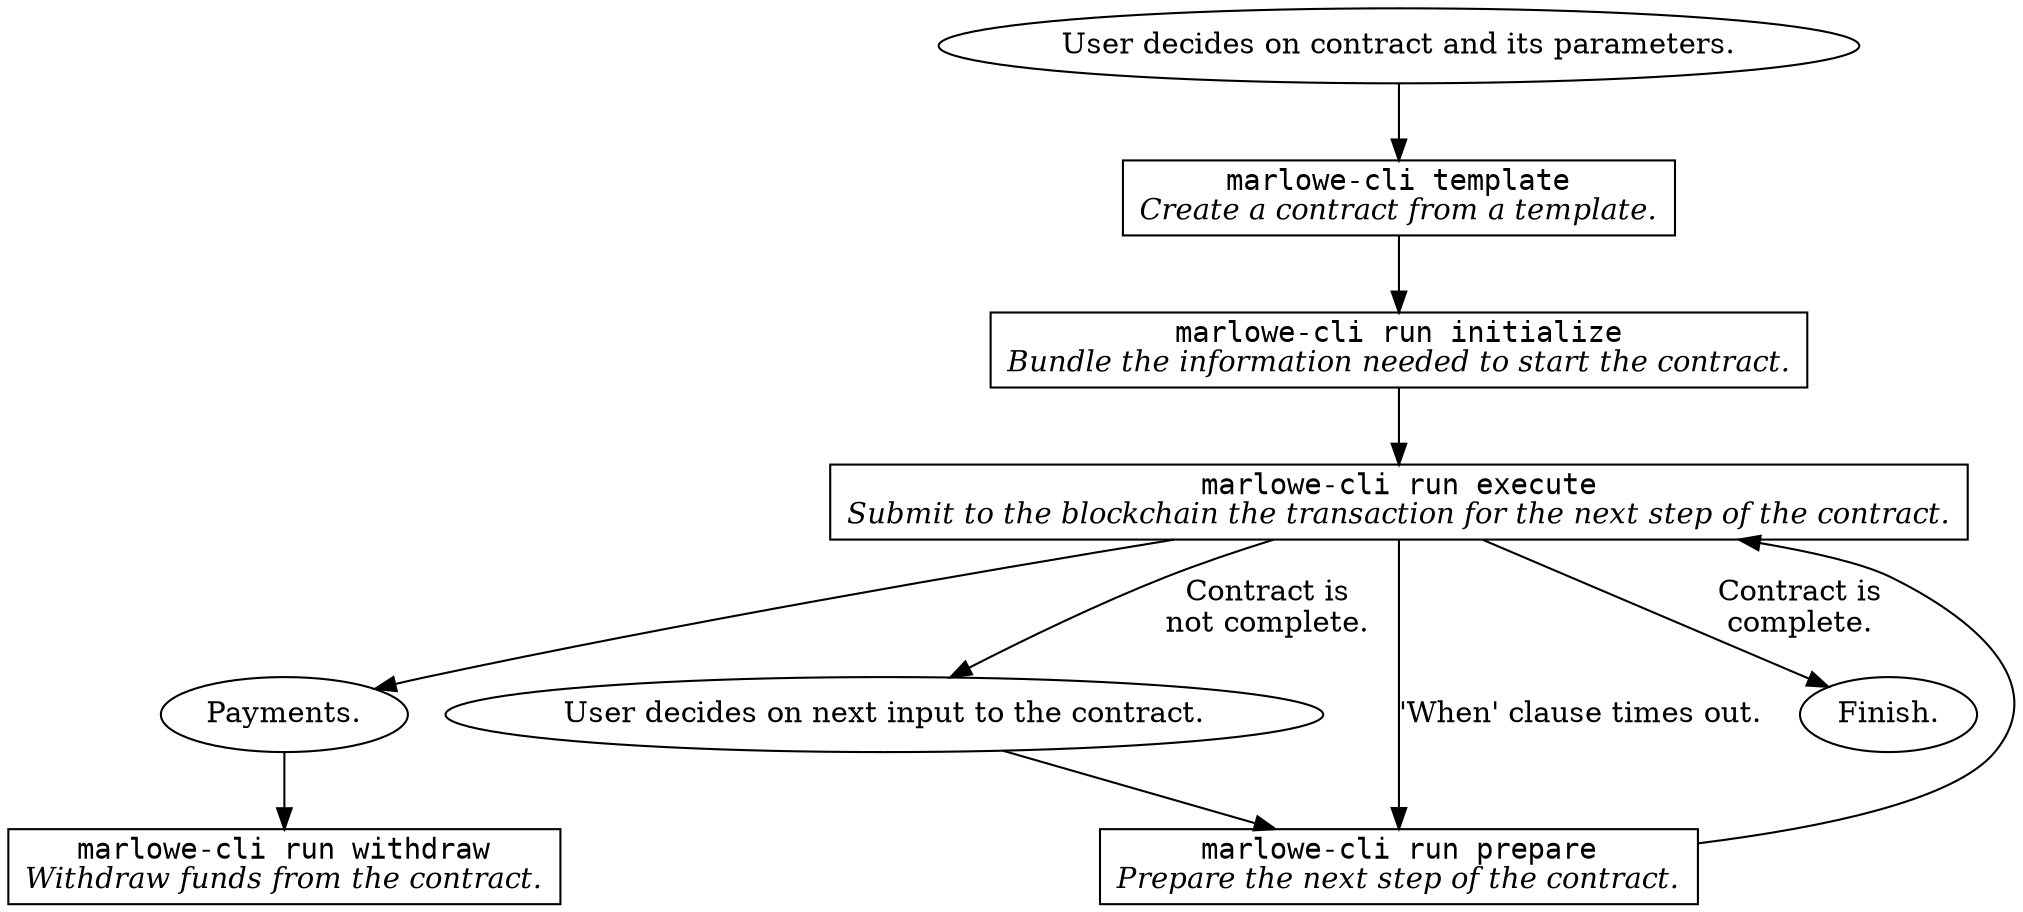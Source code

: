 digraph HighLevelConcrete {


node [shape=box]


UserSelect [shape=oval label="User decides on contract and its parameters."]


Template [label=<<font face="monospace">marlowe-cli template</font><br/><i>Create a contract from a template.</i>>]

UserSelect -> Template


Initialize [label=<<font face="monospace">marlowe-cli run initialize</font><br/><i>Bundle the information needed to start the contract.</i>>]

Template -> Initialize


Execute [label=<<font face="monospace">marlowe-cli run execute</font><br/><i>Submit to the blockchain the transaction for the next step of the contract.</i>>]

Initialize -> Execute


Payments [shape=oval label="Payments."]

Execute -> Payments


Withdraw [label=<<font face="monospace">marlowe-cli run withdraw</font><br/><i>Withdraw funds from the contract.</i>>]

Payments -> Withdraw


UserInput [shape=oval label="User decides on next input to the contract."]

Execute -> UserInput [label="Contract is\nnot complete."]


Prepare [label=<<font face="monospace">marlowe-cli run prepare</font><br/><i>Prepare the next step of the contract.</i>>]

UserInput -> Prepare

Prepare -> Execute


Close [shape=oval label="Finish."]

Execute -> Close [label="Contract is\ncomplete."]


Execute -> Prepare [label="'When' clause times out."]


}
